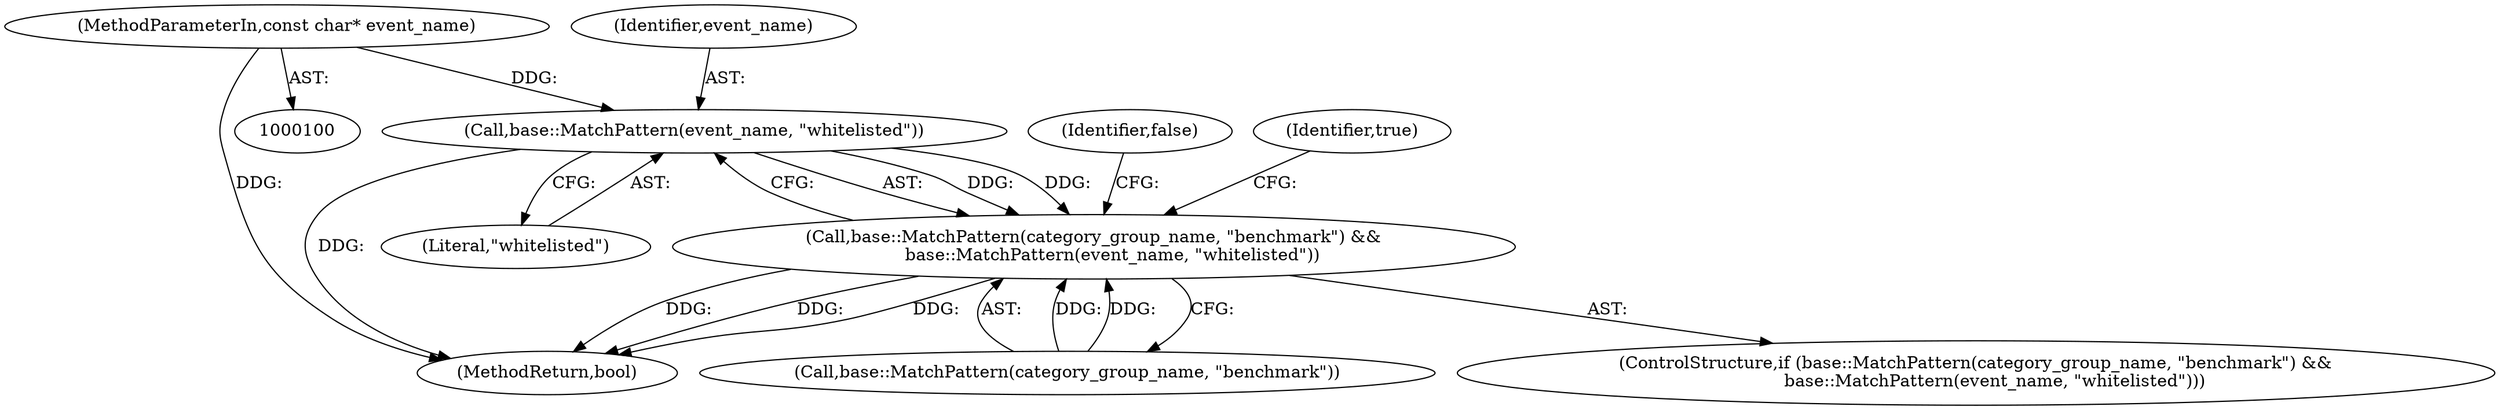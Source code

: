 digraph "0_Chrome_870f3e99a1282023753fe8d8aed90879cbc6838f_2@pointer" {
"1000109" [label="(Call,base::MatchPattern(event_name, \"whitelisted\"))"];
"1000102" [label="(MethodParameterIn,const char* event_name)"];
"1000105" [label="(Call,base::MatchPattern(category_group_name, \"benchmark\") &&\n       base::MatchPattern(event_name, \"whitelisted\"))"];
"1000104" [label="(ControlStructure,if (base::MatchPattern(category_group_name, \"benchmark\") &&\n       base::MatchPattern(event_name, \"whitelisted\")))"];
"1000109" [label="(Call,base::MatchPattern(event_name, \"whitelisted\"))"];
"1000102" [label="(MethodParameterIn,const char* event_name)"];
"1000106" [label="(Call,base::MatchPattern(category_group_name, \"benchmark\"))"];
"1000117" [label="(MethodReturn,bool)"];
"1000110" [label="(Identifier,event_name)"];
"1000105" [label="(Call,base::MatchPattern(category_group_name, \"benchmark\") &&\n       base::MatchPattern(event_name, \"whitelisted\"))"];
"1000111" [label="(Literal,\"whitelisted\")"];
"1000116" [label="(Identifier,false)"];
"1000114" [label="(Identifier,true)"];
"1000109" -> "1000105"  [label="AST: "];
"1000109" -> "1000111"  [label="CFG: "];
"1000110" -> "1000109"  [label="AST: "];
"1000111" -> "1000109"  [label="AST: "];
"1000105" -> "1000109"  [label="CFG: "];
"1000109" -> "1000117"  [label="DDG: "];
"1000109" -> "1000105"  [label="DDG: "];
"1000109" -> "1000105"  [label="DDG: "];
"1000102" -> "1000109"  [label="DDG: "];
"1000102" -> "1000100"  [label="AST: "];
"1000102" -> "1000117"  [label="DDG: "];
"1000105" -> "1000104"  [label="AST: "];
"1000105" -> "1000106"  [label="CFG: "];
"1000106" -> "1000105"  [label="AST: "];
"1000114" -> "1000105"  [label="CFG: "];
"1000116" -> "1000105"  [label="CFG: "];
"1000105" -> "1000117"  [label="DDG: "];
"1000105" -> "1000117"  [label="DDG: "];
"1000105" -> "1000117"  [label="DDG: "];
"1000106" -> "1000105"  [label="DDG: "];
"1000106" -> "1000105"  [label="DDG: "];
}

